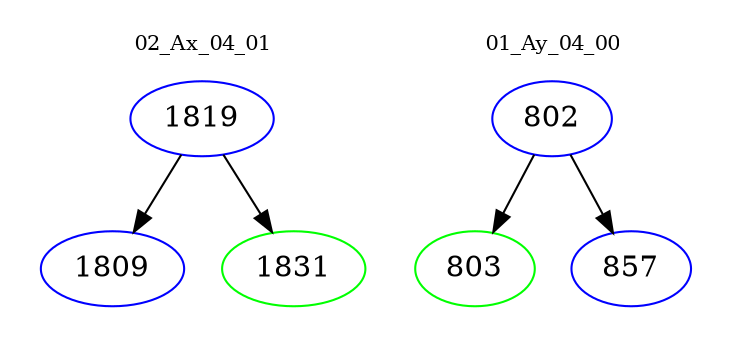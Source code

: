 digraph{
subgraph cluster_0 {
color = white
label = "02_Ax_04_01";
fontsize=10;
T0_1819 [label="1819", color="blue"]
T0_1819 -> T0_1809 [color="black"]
T0_1809 [label="1809", color="blue"]
T0_1819 -> T0_1831 [color="black"]
T0_1831 [label="1831", color="green"]
}
subgraph cluster_1 {
color = white
label = "01_Ay_04_00";
fontsize=10;
T1_802 [label="802", color="blue"]
T1_802 -> T1_803 [color="black"]
T1_803 [label="803", color="green"]
T1_802 -> T1_857 [color="black"]
T1_857 [label="857", color="blue"]
}
}

